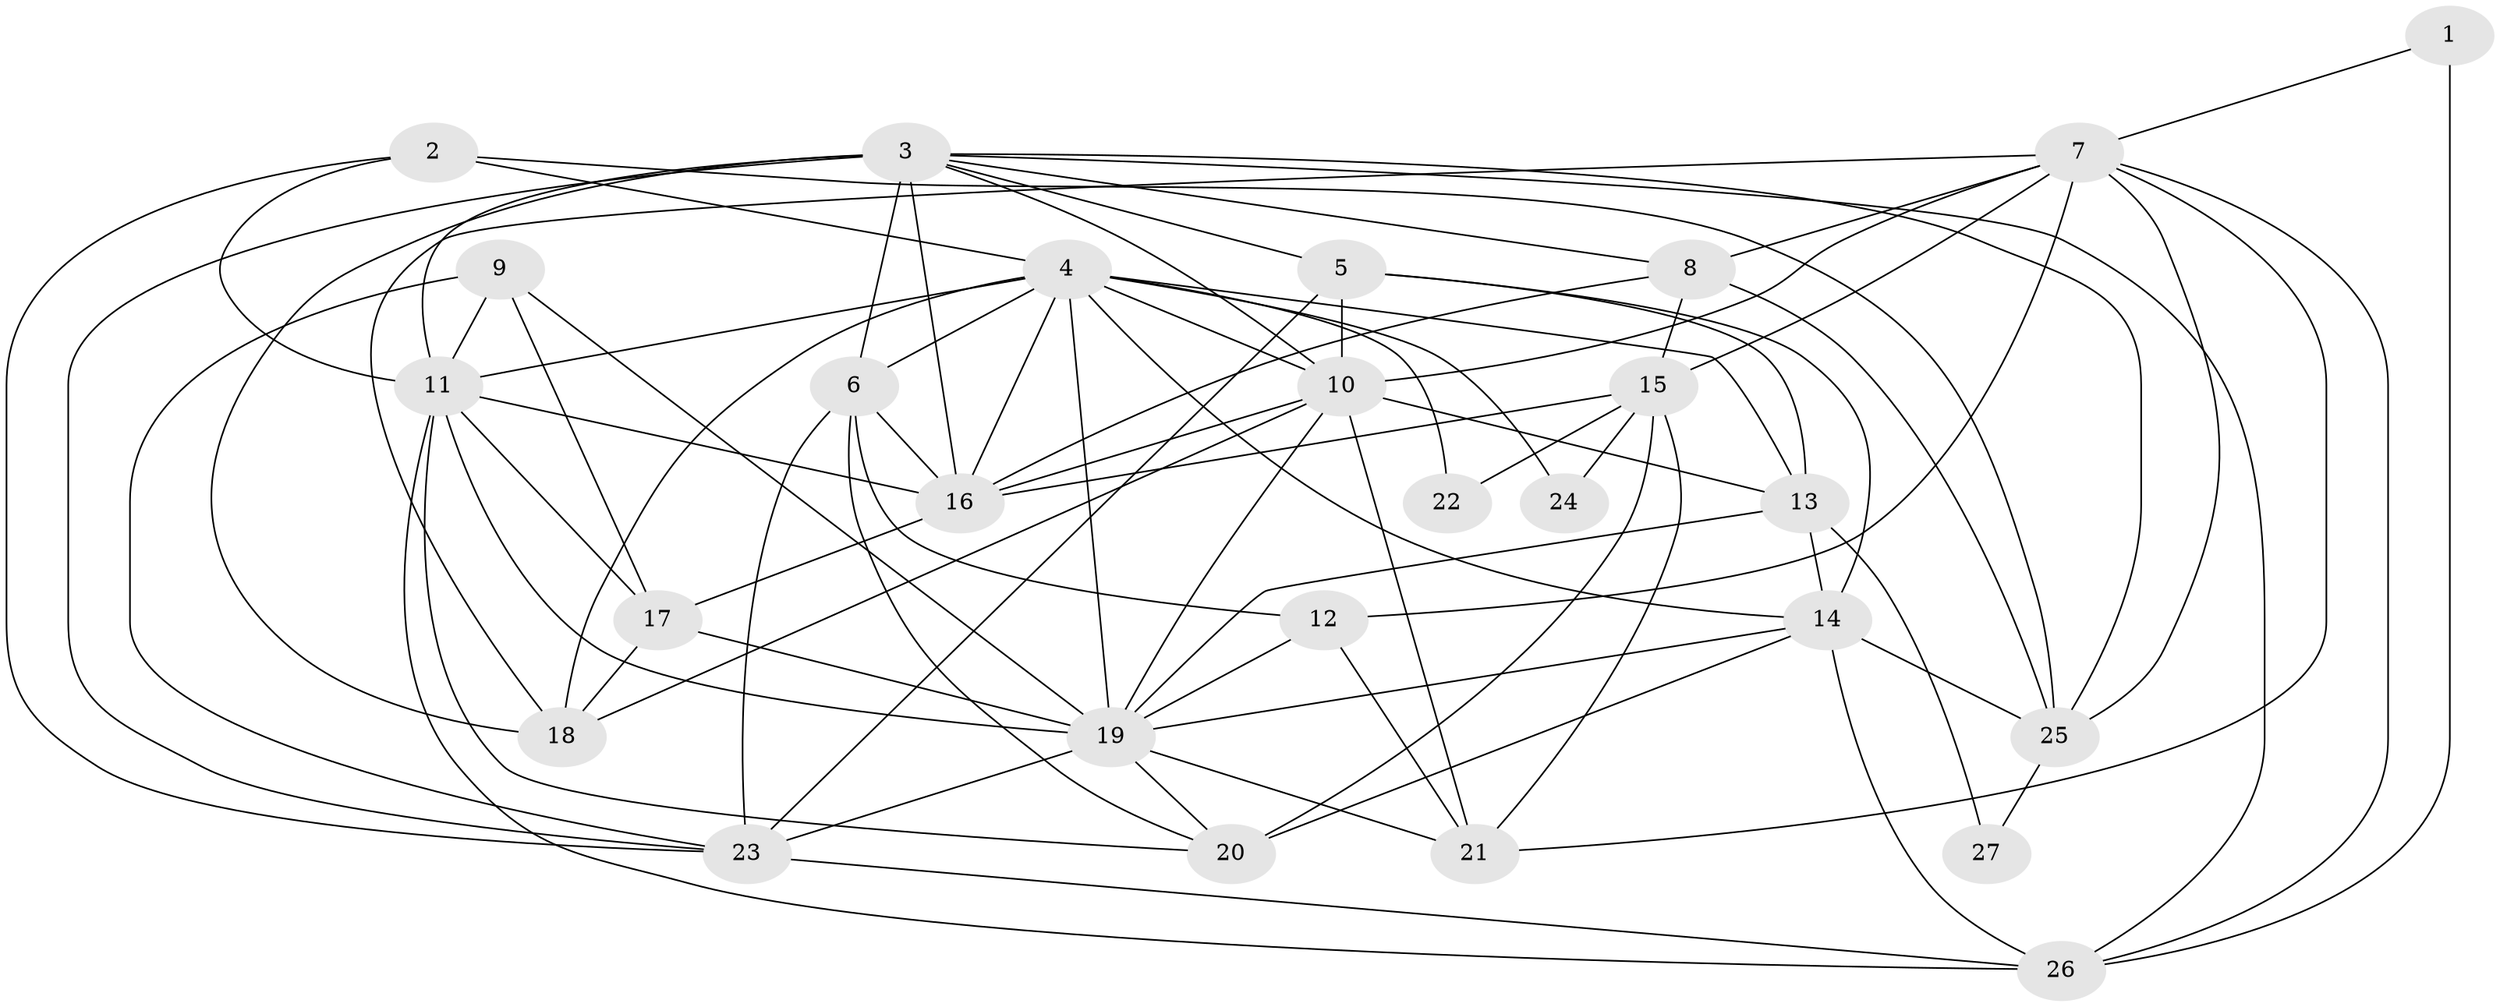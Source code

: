 // original degree distribution, {3: 0.20987654320987653, 4: 0.25925925925925924, 6: 0.08641975308641975, 5: 0.19753086419753085, 2: 0.18518518518518517, 7: 0.037037037037037035, 8: 0.024691358024691357}
// Generated by graph-tools (version 1.1) at 2025/51/03/04/25 22:51:11]
// undirected, 27 vertices, 81 edges
graph export_dot {
  node [color=gray90,style=filled];
  1;
  2;
  3;
  4;
  5;
  6;
  7;
  8;
  9;
  10;
  11;
  12;
  13;
  14;
  15;
  16;
  17;
  18;
  19;
  20;
  21;
  22;
  23;
  24;
  25;
  26;
  27;
  1 -- 7 [weight=1.0];
  1 -- 26 [weight=2.0];
  2 -- 4 [weight=1.0];
  2 -- 11 [weight=1.0];
  2 -- 23 [weight=1.0];
  2 -- 25 [weight=1.0];
  3 -- 5 [weight=1.0];
  3 -- 6 [weight=1.0];
  3 -- 8 [weight=1.0];
  3 -- 10 [weight=1.0];
  3 -- 11 [weight=1.0];
  3 -- 16 [weight=1.0];
  3 -- 18 [weight=2.0];
  3 -- 23 [weight=2.0];
  3 -- 25 [weight=1.0];
  3 -- 26 [weight=1.0];
  4 -- 6 [weight=2.0];
  4 -- 10 [weight=1.0];
  4 -- 11 [weight=1.0];
  4 -- 13 [weight=1.0];
  4 -- 14 [weight=1.0];
  4 -- 16 [weight=1.0];
  4 -- 18 [weight=1.0];
  4 -- 19 [weight=2.0];
  4 -- 22 [weight=1.0];
  4 -- 24 [weight=1.0];
  5 -- 10 [weight=2.0];
  5 -- 13 [weight=1.0];
  5 -- 14 [weight=1.0];
  5 -- 23 [weight=1.0];
  6 -- 12 [weight=1.0];
  6 -- 16 [weight=1.0];
  6 -- 20 [weight=1.0];
  6 -- 23 [weight=2.0];
  7 -- 8 [weight=2.0];
  7 -- 10 [weight=1.0];
  7 -- 12 [weight=1.0];
  7 -- 15 [weight=1.0];
  7 -- 18 [weight=1.0];
  7 -- 21 [weight=2.0];
  7 -- 25 [weight=1.0];
  7 -- 26 [weight=1.0];
  8 -- 15 [weight=1.0];
  8 -- 16 [weight=1.0];
  8 -- 25 [weight=1.0];
  9 -- 11 [weight=1.0];
  9 -- 17 [weight=1.0];
  9 -- 19 [weight=1.0];
  9 -- 23 [weight=1.0];
  10 -- 13 [weight=1.0];
  10 -- 16 [weight=1.0];
  10 -- 18 [weight=2.0];
  10 -- 19 [weight=1.0];
  10 -- 21 [weight=3.0];
  11 -- 16 [weight=2.0];
  11 -- 17 [weight=1.0];
  11 -- 19 [weight=2.0];
  11 -- 20 [weight=1.0];
  11 -- 26 [weight=1.0];
  12 -- 19 [weight=1.0];
  12 -- 21 [weight=1.0];
  13 -- 14 [weight=1.0];
  13 -- 19 [weight=1.0];
  13 -- 27 [weight=1.0];
  14 -- 19 [weight=1.0];
  14 -- 20 [weight=1.0];
  14 -- 25 [weight=1.0];
  14 -- 26 [weight=2.0];
  15 -- 16 [weight=1.0];
  15 -- 20 [weight=2.0];
  15 -- 21 [weight=2.0];
  15 -- 22 [weight=1.0];
  15 -- 24 [weight=1.0];
  16 -- 17 [weight=2.0];
  17 -- 18 [weight=1.0];
  17 -- 19 [weight=2.0];
  19 -- 20 [weight=1.0];
  19 -- 21 [weight=1.0];
  19 -- 23 [weight=1.0];
  23 -- 26 [weight=1.0];
  25 -- 27 [weight=1.0];
}

